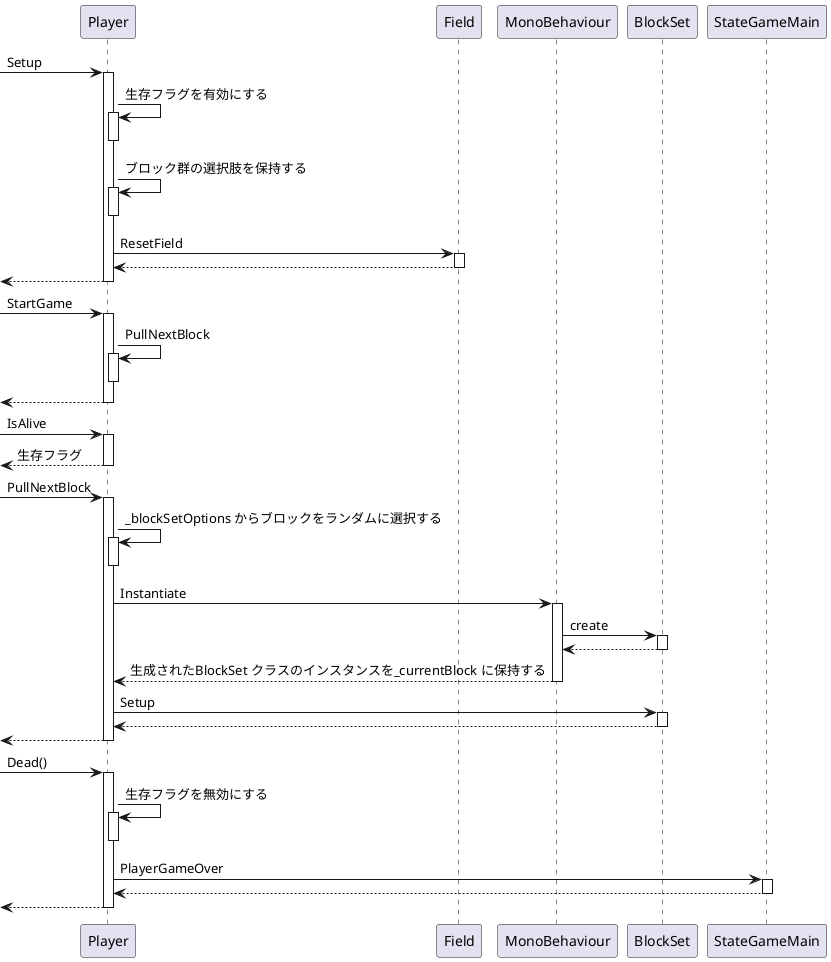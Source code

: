 @startuml

[-> Player : Setup
activate Player
    Player -> Player : 生存フラグを有効にする
    activate Player
    deactivate Player
    Player -> Player : ブロック群の選択肢を保持する
    activate Player
    deactivate Player
    Player -> Field : ResetField
    activate Field
        Player <-- Field
    deactivate Field
    [<-- Player
deactivate Player

[-> Player : StartGame
activate Player
    Player -> Player : PullNextBlock
    activate Player
    deactivate Player
    [<-- Player
deactivate Player

[-> Player : IsAlive
activate Player
    [<-- Player : 生存フラグ
deactivate Player


[-> Player : PullNextBlock
activate Player
    Player -> Player : _blockSetOptions からブロックをランダムに選択する
    activate Player
    deactivate Player
    Player -> MonoBehaviour : Instantiate
    activate MonoBehaviour
        MonoBehaviour -> BlockSet : create
        activate BlockSet
            MonoBehaviour <-- BlockSet
        deactivate BlockSet
        Player <-- MonoBehaviour : 生成されたBlockSet クラスのインスタンスを_currentBlock に保持する
    deactivate MonoBehaviour
    Player -> BlockSet : Setup
    activate BlockSet
        Player <-- BlockSet
    deactivate BlockSet
    [<-- Player
deactivate Player

[-> Player : Dead()
activate Player
    Player -> Player : 生存フラグを無効にする
    activate Player
    deactivate Player
    Player -> StateGameMain : PlayerGameOver
    activate StateGameMain
        Player <-- StateGameMain
    deactivate StateGameMain
    [<-- Player
deactivate Player


@enduml